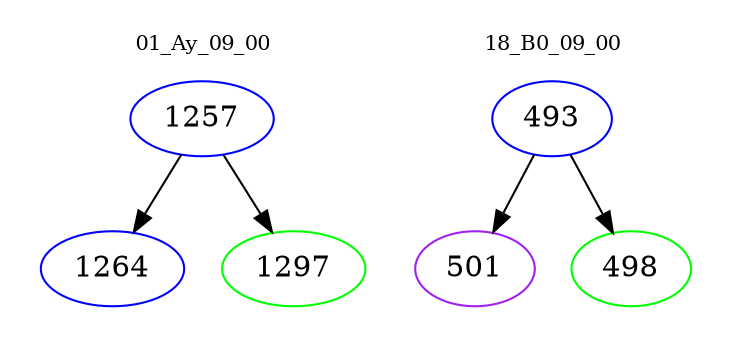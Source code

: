 digraph{
subgraph cluster_0 {
color = white
label = "01_Ay_09_00";
fontsize=10;
T0_1257 [label="1257", color="blue"]
T0_1257 -> T0_1264 [color="black"]
T0_1264 [label="1264", color="blue"]
T0_1257 -> T0_1297 [color="black"]
T0_1297 [label="1297", color="green"]
}
subgraph cluster_1 {
color = white
label = "18_B0_09_00";
fontsize=10;
T1_493 [label="493", color="blue"]
T1_493 -> T1_501 [color="black"]
T1_501 [label="501", color="purple"]
T1_493 -> T1_498 [color="black"]
T1_498 [label="498", color="green"]
}
}
